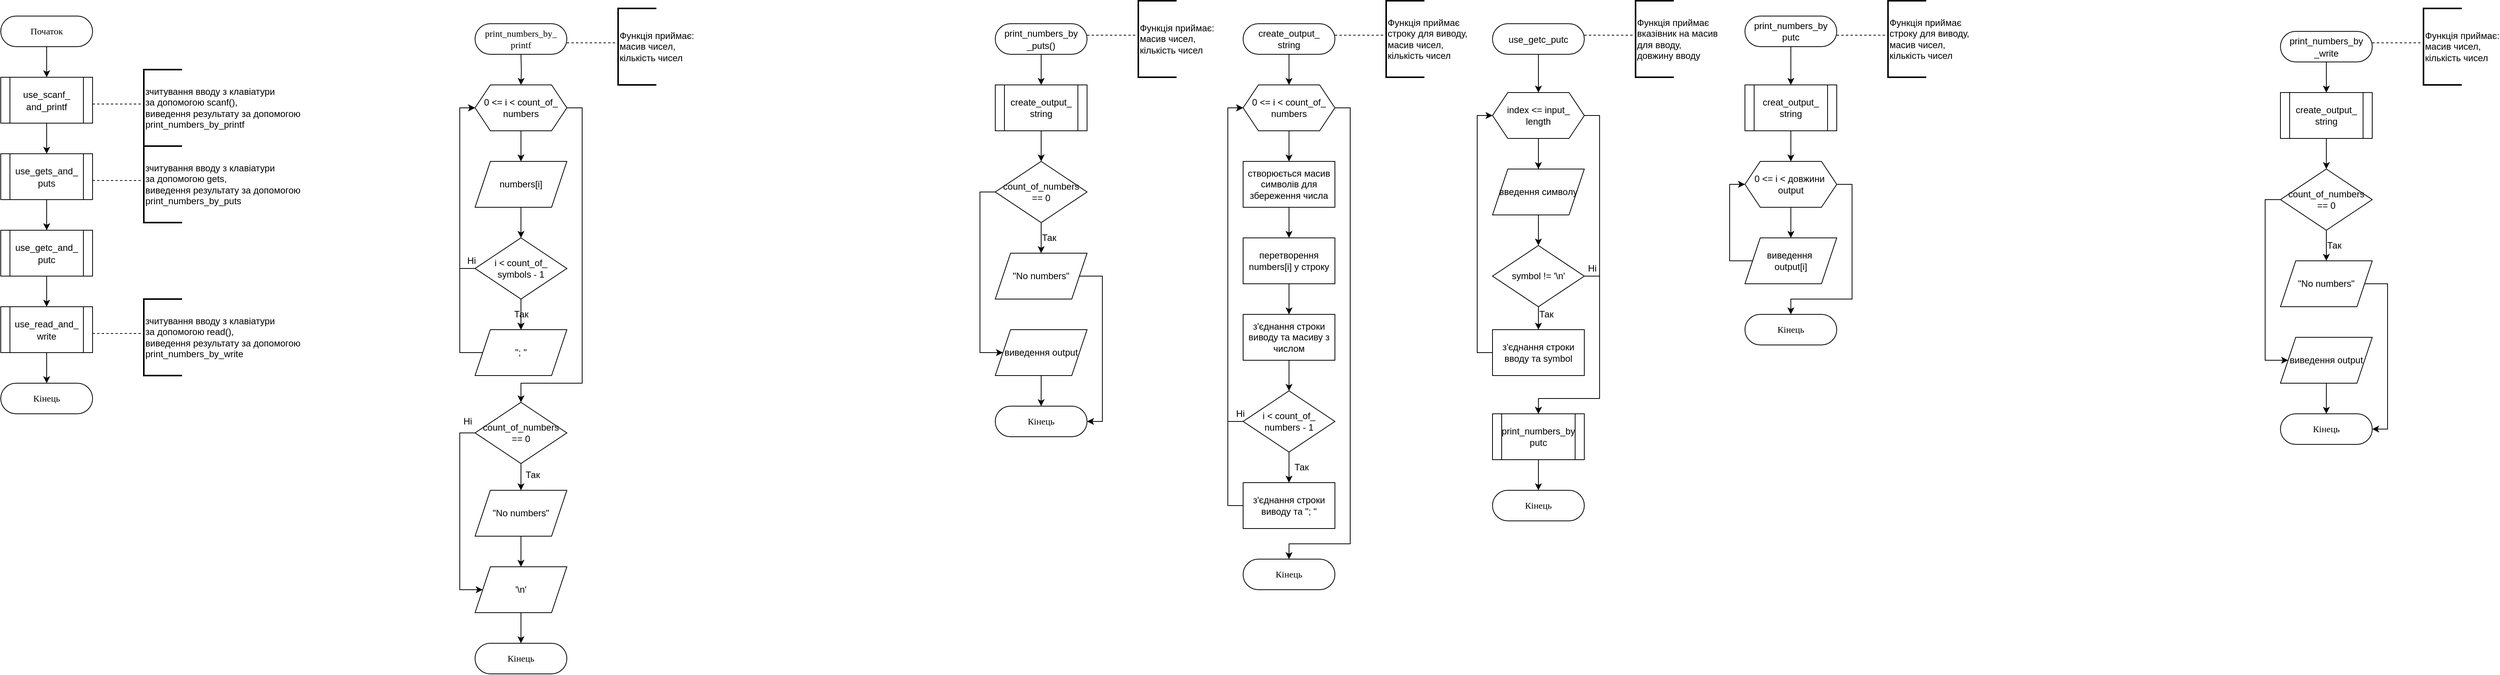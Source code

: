 <mxfile version="14.1.8" type="device"><diagram id="ARVw2j2SuOTrvKb-fKLx" name="Страница 1"><mxGraphModel dx="1704" dy="988" grid="1" gridSize="10" guides="1" tooltips="1" connect="1" arrows="1" fold="1" page="1" pageScale="1" pageWidth="827" pageHeight="1169" math="0" shadow="0"><root><mxCell id="0"/><mxCell id="1" parent="0"/><mxCell id="LQbQMRbtzFtswArZr4gi-9" style="edgeStyle=orthogonalEdgeStyle;rounded=0;orthogonalLoop=1;jettySize=auto;html=1;" parent="1" source="LQbQMRbtzFtswArZr4gi-2" target="LQbQMRbtzFtswArZr4gi-4" edge="1"><mxGeometry relative="1" as="geometry"/></mxCell><mxCell id="LQbQMRbtzFtswArZr4gi-2" value="Початок" style="rounded=1;whiteSpace=wrap;html=1;arcSize=50;fontFamily=Times New Roman;fontSize=12;" parent="1" vertex="1"><mxGeometry x="30" y="40" width="120" height="40" as="geometry"/></mxCell><mxCell id="LQbQMRbtzFtswArZr4gi-3" value="Кінець" style="rounded=1;whiteSpace=wrap;html=1;arcSize=50;fontFamily=Times New Roman;fontSize=12;" parent="1" vertex="1"><mxGeometry x="30" y="520" width="120" height="40" as="geometry"/></mxCell><mxCell id="LQbQMRbtzFtswArZr4gi-10" style="edgeStyle=orthogonalEdgeStyle;rounded=0;orthogonalLoop=1;jettySize=auto;html=1;exitX=0.5;exitY=1;exitDx=0;exitDy=0;" parent="1" source="LQbQMRbtzFtswArZr4gi-4" target="LQbQMRbtzFtswArZr4gi-5" edge="1"><mxGeometry relative="1" as="geometry"/></mxCell><mxCell id="LQbQMRbtzFtswArZr4gi-4" value="&lt;div style=&quot;line-height: 16px&quot;&gt;use_scanf_&lt;/div&gt;&lt;div style=&quot;line-height: 16px&quot;&gt;and_printf&lt;/div&gt;" style="shape=process;whiteSpace=wrap;html=1;backgroundOutline=1;align=center;" parent="1" vertex="1"><mxGeometry x="30" y="120" width="120" height="60" as="geometry"/></mxCell><mxCell id="LQbQMRbtzFtswArZr4gi-11" style="edgeStyle=orthogonalEdgeStyle;rounded=0;orthogonalLoop=1;jettySize=auto;html=1;exitX=0.5;exitY=1;exitDx=0;exitDy=0;entryX=0.5;entryY=0;entryDx=0;entryDy=0;" parent="1" source="LQbQMRbtzFtswArZr4gi-5" target="LQbQMRbtzFtswArZr4gi-6" edge="1"><mxGeometry relative="1" as="geometry"/></mxCell><mxCell id="LQbQMRbtzFtswArZr4gi-5" value="&lt;div style=&quot;line-height: 16px&quot;&gt;use_gets_and_&lt;/div&gt;&lt;div style=&quot;line-height: 16px&quot;&gt;puts&lt;/div&gt;" style="shape=process;whiteSpace=wrap;html=1;backgroundOutline=1;" parent="1" vertex="1"><mxGeometry x="30" y="220" width="120" height="60" as="geometry"/></mxCell><mxCell id="LQbQMRbtzFtswArZr4gi-12" style="edgeStyle=orthogonalEdgeStyle;rounded=0;orthogonalLoop=1;jettySize=auto;html=1;exitX=0.5;exitY=1;exitDx=0;exitDy=0;entryX=0.5;entryY=0;entryDx=0;entryDy=0;" parent="1" source="LQbQMRbtzFtswArZr4gi-6" target="LQbQMRbtzFtswArZr4gi-7" edge="1"><mxGeometry relative="1" as="geometry"/></mxCell><mxCell id="LQbQMRbtzFtswArZr4gi-6" value="&lt;div style=&quot;line-height: 16px&quot;&gt;use_getc_and_&lt;/div&gt;&lt;div style=&quot;line-height: 16px&quot;&gt;putc&lt;/div&gt;" style="shape=process;whiteSpace=wrap;html=1;backgroundOutline=1;" parent="1" vertex="1"><mxGeometry x="30" y="320" width="120" height="60" as="geometry"/></mxCell><mxCell id="LQbQMRbtzFtswArZr4gi-13" style="edgeStyle=orthogonalEdgeStyle;rounded=0;orthogonalLoop=1;jettySize=auto;html=1;exitX=0.5;exitY=1;exitDx=0;exitDy=0;entryX=0.5;entryY=0;entryDx=0;entryDy=0;" parent="1" source="LQbQMRbtzFtswArZr4gi-7" target="LQbQMRbtzFtswArZr4gi-3" edge="1"><mxGeometry relative="1" as="geometry"/></mxCell><mxCell id="LQbQMRbtzFtswArZr4gi-7" value="&lt;div style=&quot;line-height: 16px&quot;&gt;use_read_and_&lt;/div&gt;&lt;div style=&quot;line-height: 16px&quot;&gt;write&lt;/div&gt;" style="shape=process;whiteSpace=wrap;html=1;backgroundOutline=1;" parent="1" vertex="1"><mxGeometry x="30" y="420" width="120" height="60" as="geometry"/></mxCell><mxCell id="XEz2bBOTnRkemuuKloki-7" style="edgeStyle=orthogonalEdgeStyle;rounded=0;orthogonalLoop=1;jettySize=auto;html=1;exitX=0.5;exitY=1;exitDx=0;exitDy=0;" parent="1" target="XEz2bBOTnRkemuuKloki-2" edge="1"><mxGeometry relative="1" as="geometry"><mxPoint x="710" y="90" as="sourcePoint"/></mxGeometry></mxCell><mxCell id="XEz2bBOTnRkemuuKloki-9" style="edgeStyle=orthogonalEdgeStyle;rounded=0;orthogonalLoop=1;jettySize=auto;html=1;exitX=0.5;exitY=1;exitDx=0;exitDy=0;entryX=0.5;entryY=0;entryDx=0;entryDy=0;" parent="1" source="XEz2bBOTnRkemuuKloki-2" edge="1"><mxGeometry relative="1" as="geometry"><mxPoint x="710" y="230" as="targetPoint"/></mxGeometry></mxCell><mxCell id="XEz2bBOTnRkemuuKloki-24" style="edgeStyle=orthogonalEdgeStyle;rounded=0;orthogonalLoop=1;jettySize=auto;html=1;exitX=1;exitY=0.5;exitDx=0;exitDy=0;entryX=0.5;entryY=0;entryDx=0;entryDy=0;" parent="1" source="XEz2bBOTnRkemuuKloki-2" target="XEz2bBOTnRkemuuKloki-25" edge="1"><mxGeometry relative="1" as="geometry"><mxPoint x="800" y="540" as="targetPoint"/><Array as="points"><mxPoint x="790" y="160"/><mxPoint x="790" y="520"/><mxPoint x="710" y="520"/></Array></mxGeometry></mxCell><mxCell id="XEz2bBOTnRkemuuKloki-2" value="0 &amp;lt;= i &amp;lt; count_of_&lt;br&gt;numbers" style="shape=hexagon;perimeter=hexagonPerimeter2;whiteSpace=wrap;html=1;fixedSize=1;" parent="1" vertex="1"><mxGeometry x="650" y="130" width="120" height="60" as="geometry"/></mxCell><mxCell id="XEz2bBOTnRkemuuKloki-5" style="edgeStyle=orthogonalEdgeStyle;rounded=0;sketch=0;jumpStyle=sharp;orthogonalLoop=1;jettySize=auto;html=1;endArrow=none;endFill=0;dashed=1;entryX=0;entryY=0.5;entryDx=0;entryDy=0;entryPerimeter=0;" parent="1" target="XEz2bBOTnRkemuuKloki-6" edge="1"><mxGeometry relative="1" as="geometry"><mxPoint x="850" y="75.0" as="targetPoint"/><mxPoint x="770" y="75.0" as="sourcePoint"/><Array as="points"><mxPoint x="837" y="75.0"/></Array></mxGeometry></mxCell><mxCell id="XEz2bBOTnRkemuuKloki-6" value="Функція приймає:&lt;br&gt;масив чисел,&lt;br&gt;кількість чисел" style="strokeWidth=2;html=1;shape=mxgraph.flowchart.annotation_1;align=left;pointerEvents=1;" parent="1" vertex="1"><mxGeometry x="837" y="30.0" width="50" height="100" as="geometry"/></mxCell><mxCell id="XEz2bBOTnRkemuuKloki-12" style="edgeStyle=orthogonalEdgeStyle;rounded=0;orthogonalLoop=1;jettySize=auto;html=1;exitX=0.5;exitY=1;exitDx=0;exitDy=0;entryX=0.5;entryY=0;entryDx=0;entryDy=0;" parent="1" source="XEz2bBOTnRkemuuKloki-10" target="XEz2bBOTnRkemuuKloki-11" edge="1"><mxGeometry relative="1" as="geometry"/></mxCell><mxCell id="XEz2bBOTnRkemuuKloki-10" value="numbers[i]" style="shape=parallelogram;perimeter=parallelogramPerimeter;whiteSpace=wrap;html=1;fixedSize=1;" parent="1" vertex="1"><mxGeometry x="650" y="230" width="120" height="60" as="geometry"/></mxCell><mxCell id="XEz2bBOTnRkemuuKloki-14" style="edgeStyle=orthogonalEdgeStyle;rounded=0;orthogonalLoop=1;jettySize=auto;html=1;exitX=0.5;exitY=1;exitDx=0;exitDy=0;entryX=0.5;entryY=0;entryDx=0;entryDy=0;" parent="1" source="XEz2bBOTnRkemuuKloki-17" target="XEz2bBOTnRkemuuKloki-13" edge="1"><mxGeometry relative="1" as="geometry"/></mxCell><mxCell id="XEz2bBOTnRkemuuKloki-22" style="edgeStyle=orthogonalEdgeStyle;rounded=0;orthogonalLoop=1;jettySize=auto;html=1;exitX=0;exitY=0.5;exitDx=0;exitDy=0;entryX=0;entryY=0.5;entryDx=0;entryDy=0;" parent="1" source="XEz2bBOTnRkemuuKloki-11" target="XEz2bBOTnRkemuuKloki-2" edge="1"><mxGeometry relative="1" as="geometry"/></mxCell><mxCell id="XEz2bBOTnRkemuuKloki-23" style="edgeStyle=orthogonalEdgeStyle;rounded=0;orthogonalLoop=1;jettySize=auto;html=1;exitX=0.5;exitY=1;exitDx=0;exitDy=0;entryX=0.5;entryY=0;entryDx=0;entryDy=0;" parent="1" source="XEz2bBOTnRkemuuKloki-11" target="XEz2bBOTnRkemuuKloki-13" edge="1"><mxGeometry relative="1" as="geometry"/></mxCell><mxCell id="XEz2bBOTnRkemuuKloki-11" value="i &amp;lt; count_of_&lt;br&gt;symbols - 1" style="rhombus;whiteSpace=wrap;html=1;" parent="1" vertex="1"><mxGeometry x="650" y="330" width="120" height="80" as="geometry"/></mxCell><mxCell id="XEz2bBOTnRkemuuKloki-15" style="edgeStyle=orthogonalEdgeStyle;rounded=0;orthogonalLoop=1;jettySize=auto;html=1;exitX=0;exitY=0.5;exitDx=0;exitDy=0;entryX=0;entryY=0.5;entryDx=0;entryDy=0;" parent="1" source="XEz2bBOTnRkemuuKloki-13" target="XEz2bBOTnRkemuuKloki-2" edge="1"><mxGeometry relative="1" as="geometry"><Array as="points"><mxPoint x="630" y="480"/><mxPoint x="630" y="160"/></Array></mxGeometry></mxCell><mxCell id="XEz2bBOTnRkemuuKloki-13" value="&quot;; &quot;" style="shape=parallelogram;perimeter=parallelogramPerimeter;whiteSpace=wrap;html=1;fixedSize=1;" parent="1" vertex="1"><mxGeometry x="650" y="450" width="120" height="60" as="geometry"/></mxCell><mxCell id="XEz2bBOTnRkemuuKloki-17" value="Так" style="text;html=1;align=center;verticalAlign=middle;resizable=0;points=[];autosize=1;" parent="1" vertex="1"><mxGeometry x="695" y="420" width="30" height="20" as="geometry"/></mxCell><mxCell id="XEz2bBOTnRkemuuKloki-19" value="Ні" style="text;html=1;align=center;verticalAlign=middle;resizable=0;points=[];autosize=1;" parent="1" vertex="1"><mxGeometry x="630" y="350" width="30" height="20" as="geometry"/></mxCell><mxCell id="XEz2bBOTnRkemuuKloki-27" style="edgeStyle=orthogonalEdgeStyle;rounded=0;orthogonalLoop=1;jettySize=auto;html=1;exitX=0.5;exitY=1;exitDx=0;exitDy=0;entryX=0.5;entryY=0;entryDx=0;entryDy=0;" parent="1" source="XEz2bBOTnRkemuuKloki-25" target="XEz2bBOTnRkemuuKloki-26" edge="1"><mxGeometry relative="1" as="geometry"/></mxCell><mxCell id="XEz2bBOTnRkemuuKloki-29" style="edgeStyle=orthogonalEdgeStyle;rounded=0;orthogonalLoop=1;jettySize=auto;html=1;exitX=0;exitY=0.5;exitDx=0;exitDy=0;entryX=0;entryY=0.5;entryDx=0;entryDy=0;" parent="1" source="XEz2bBOTnRkemuuKloki-25" target="XEz2bBOTnRkemuuKloki-28" edge="1"><mxGeometry relative="1" as="geometry"><Array as="points"><mxPoint x="630" y="585"/><mxPoint x="630" y="790"/></Array></mxGeometry></mxCell><mxCell id="XEz2bBOTnRkemuuKloki-25" value="count_of_numbers&lt;br&gt;== 0" style="rhombus;whiteSpace=wrap;html=1;" parent="1" vertex="1"><mxGeometry x="650" y="545" width="120" height="80" as="geometry"/></mxCell><mxCell id="XEz2bBOTnRkemuuKloki-30" style="edgeStyle=orthogonalEdgeStyle;rounded=0;orthogonalLoop=1;jettySize=auto;html=1;exitX=0.5;exitY=1;exitDx=0;exitDy=0;entryX=0.5;entryY=0;entryDx=0;entryDy=0;" parent="1" source="XEz2bBOTnRkemuuKloki-26" target="XEz2bBOTnRkemuuKloki-28" edge="1"><mxGeometry relative="1" as="geometry"/></mxCell><mxCell id="XEz2bBOTnRkemuuKloki-26" value="&quot;No numbers&quot;" style="shape=parallelogram;perimeter=parallelogramPerimeter;whiteSpace=wrap;html=1;fixedSize=1;" parent="1" vertex="1"><mxGeometry x="650" y="660" width="120" height="60" as="geometry"/></mxCell><mxCell id="XEz2bBOTnRkemuuKloki-32" style="edgeStyle=orthogonalEdgeStyle;rounded=0;orthogonalLoop=1;jettySize=auto;html=1;exitX=0.5;exitY=1;exitDx=0;exitDy=0;entryX=0.5;entryY=0;entryDx=0;entryDy=0;" parent="1" source="XEz2bBOTnRkemuuKloki-28" target="XEz2bBOTnRkemuuKloki-31" edge="1"><mxGeometry relative="1" as="geometry"/></mxCell><mxCell id="XEz2bBOTnRkemuuKloki-28" value="'\n'" style="shape=parallelogram;perimeter=parallelogramPerimeter;whiteSpace=wrap;html=1;fixedSize=1;" parent="1" vertex="1"><mxGeometry x="650" y="760" width="120" height="60" as="geometry"/></mxCell><mxCell id="XEz2bBOTnRkemuuKloki-31" value="Кінець" style="rounded=1;whiteSpace=wrap;html=1;arcSize=50;fontFamily=Times New Roman;fontSize=12;" parent="1" vertex="1"><mxGeometry x="650" y="860" width="120" height="40" as="geometry"/></mxCell><mxCell id="XEz2bBOTnRkemuuKloki-49" style="edgeStyle=orthogonalEdgeStyle;rounded=0;orthogonalLoop=1;jettySize=auto;html=1;exitX=0.5;exitY=1;exitDx=0;exitDy=0;" parent="1" source="XEz2bBOTnRkemuuKloki-50" edge="1"><mxGeometry relative="1" as="geometry"><mxPoint x="1390" y="130" as="targetPoint"/></mxGeometry></mxCell><mxCell id="XEz2bBOTnRkemuuKloki-50" value="&lt;div style=&quot;line-height: 16px&quot;&gt;print_numbers_by&lt;/div&gt;&lt;div style=&quot;line-height: 16px&quot;&gt;_puts()&lt;/div&gt;" style="rounded=1;whiteSpace=wrap;html=1;arcSize=50;fontFamily=Helvetica;fontSize=12;fontColor=#000000;align=center;strokeColor=#000000;fillColor=#ffffff;" parent="1" vertex="1"><mxGeometry x="1330" y="50" width="120" height="40" as="geometry"/></mxCell><mxCell id="XEz2bBOTnRkemuuKloki-54" style="edgeStyle=orthogonalEdgeStyle;rounded=0;sketch=0;jumpStyle=sharp;orthogonalLoop=1;jettySize=auto;html=1;endArrow=none;endFill=0;dashed=1;entryX=0;entryY=0.5;entryDx=0;entryDy=0;entryPerimeter=0;" parent="1" target="XEz2bBOTnRkemuuKloki-55" edge="1"><mxGeometry relative="1" as="geometry"><mxPoint x="1530" y="65.0" as="targetPoint"/><mxPoint x="1450" y="65.0" as="sourcePoint"/><Array as="points"><mxPoint x="1517" y="65.0"/></Array></mxGeometry></mxCell><mxCell id="XEz2bBOTnRkemuuKloki-55" value="Функція приймає:&lt;br&gt;масив чисел,&lt;br&gt;кількість чисел" style="strokeWidth=2;html=1;shape=mxgraph.flowchart.annotation_1;align=left;pointerEvents=1;" parent="1" vertex="1"><mxGeometry x="1517" y="20.0" width="50" height="100" as="geometry"/></mxCell><mxCell id="XEz2bBOTnRkemuuKloki-76" style="edgeStyle=orthogonalEdgeStyle;rounded=0;orthogonalLoop=1;jettySize=auto;html=1;exitX=0.5;exitY=1;exitDx=0;exitDy=0;entryX=0.5;entryY=0;entryDx=0;entryDy=0;" parent="1" source="XEz2bBOTnRkemuuKloki-74" target="XEz2bBOTnRkemuuKloki-75" edge="1"><mxGeometry relative="1" as="geometry"/></mxCell><mxCell id="XEz2bBOTnRkemuuKloki-74" value="create_output_&lt;br&gt;string" style="shape=process;whiteSpace=wrap;html=1;backgroundOutline=1;" parent="1" vertex="1"><mxGeometry x="1330" y="130" width="120" height="60" as="geometry"/></mxCell><mxCell id="XEz2bBOTnRkemuuKloki-78" style="edgeStyle=orthogonalEdgeStyle;rounded=0;orthogonalLoop=1;jettySize=auto;html=1;exitX=0.5;exitY=1;exitDx=0;exitDy=0;entryX=0.5;entryY=0;entryDx=0;entryDy=0;" parent="1" source="XEz2bBOTnRkemuuKloki-75" target="XEz2bBOTnRkemuuKloki-77" edge="1"><mxGeometry relative="1" as="geometry"/></mxCell><mxCell id="XEz2bBOTnRkemuuKloki-85" style="edgeStyle=orthogonalEdgeStyle;rounded=0;orthogonalLoop=1;jettySize=auto;html=1;exitX=0;exitY=0.5;exitDx=0;exitDy=0;entryX=0;entryY=0.5;entryDx=0;entryDy=0;" parent="1" source="XEz2bBOTnRkemuuKloki-75" target="XEz2bBOTnRkemuuKloki-84" edge="1"><mxGeometry relative="1" as="geometry"><Array as="points"><mxPoint x="1310" y="270"/><mxPoint x="1310" y="480"/></Array></mxGeometry></mxCell><mxCell id="XEz2bBOTnRkemuuKloki-75" value="count_of_numbers&lt;br&gt;== 0" style="rhombus;whiteSpace=wrap;html=1;" parent="1" vertex="1"><mxGeometry x="1330" y="230" width="120" height="80" as="geometry"/></mxCell><mxCell id="XEz2bBOTnRkemuuKloki-99" style="edgeStyle=orthogonalEdgeStyle;rounded=0;orthogonalLoop=1;jettySize=auto;html=1;exitX=1;exitY=0.5;exitDx=0;exitDy=0;entryX=1;entryY=0.5;entryDx=0;entryDy=0;" parent="1" source="XEz2bBOTnRkemuuKloki-77" target="XEz2bBOTnRkemuuKloki-86" edge="1"><mxGeometry relative="1" as="geometry"><Array as="points"><mxPoint x="1470" y="380"/><mxPoint x="1470" y="570"/></Array></mxGeometry></mxCell><mxCell id="XEz2bBOTnRkemuuKloki-77" value="&quot;No numbers&quot;" style="shape=parallelogram;perimeter=parallelogramPerimeter;whiteSpace=wrap;html=1;fixedSize=1;" parent="1" vertex="1"><mxGeometry x="1330" y="350" width="120" height="60" as="geometry"/></mxCell><mxCell id="XEz2bBOTnRkemuuKloki-80" value="Так" style="text;html=1;align=center;verticalAlign=middle;resizable=0;points=[];autosize=1;" parent="1" vertex="1"><mxGeometry x="710" y="630" width="30" height="20" as="geometry"/></mxCell><mxCell id="XEz2bBOTnRkemuuKloki-82" value="Ні" style="text;html=1;align=center;verticalAlign=middle;resizable=0;points=[];autosize=1;" parent="1" vertex="1"><mxGeometry x="625" y="560" width="30" height="20" as="geometry"/></mxCell><mxCell id="XEz2bBOTnRkemuuKloki-83" value="Так" style="text;html=1;align=center;verticalAlign=middle;resizable=0;points=[];autosize=1;" parent="1" vertex="1"><mxGeometry x="1385" y="320" width="30" height="20" as="geometry"/></mxCell><mxCell id="XEz2bBOTnRkemuuKloki-87" style="edgeStyle=orthogonalEdgeStyle;rounded=0;orthogonalLoop=1;jettySize=auto;html=1;exitX=0.5;exitY=1;exitDx=0;exitDy=0;entryX=0.5;entryY=0;entryDx=0;entryDy=0;" parent="1" source="XEz2bBOTnRkemuuKloki-84" target="XEz2bBOTnRkemuuKloki-86" edge="1"><mxGeometry relative="1" as="geometry"/></mxCell><mxCell id="XEz2bBOTnRkemuuKloki-84" value="виведення output" style="shape=parallelogram;perimeter=parallelogramPerimeter;whiteSpace=wrap;html=1;fixedSize=1;" parent="1" vertex="1"><mxGeometry x="1330" y="450" width="120" height="60" as="geometry"/></mxCell><mxCell id="XEz2bBOTnRkemuuKloki-86" value="Кінець" style="rounded=1;whiteSpace=wrap;html=1;arcSize=50;fontFamily=Times New Roman;fontSize=12;" parent="1" vertex="1"><mxGeometry x="1330" y="550" width="120" height="40" as="geometry"/></mxCell><mxCell id="XEz2bBOTnRkemuuKloki-92" style="edgeStyle=orthogonalEdgeStyle;rounded=0;orthogonalLoop=1;jettySize=auto;html=1;exitX=0.5;exitY=1;exitDx=0;exitDy=0;entryX=0.5;entryY=0;entryDx=0;entryDy=0;" parent="1" source="XEz2bBOTnRkemuuKloki-88" target="XEz2bBOTnRkemuuKloki-91" edge="1"><mxGeometry relative="1" as="geometry"/></mxCell><mxCell id="XEz2bBOTnRkemuuKloki-88" value="create_output_&lt;br&gt;string" style="rounded=1;whiteSpace=wrap;html=1;arcSize=50;fontFamily=Helvetica;fontSize=12;fontColor=#000000;align=center;strokeColor=#000000;fillColor=#ffffff;" parent="1" vertex="1"><mxGeometry x="1654" y="50" width="120" height="40" as="geometry"/></mxCell><mxCell id="XEz2bBOTnRkemuuKloki-89" style="edgeStyle=orthogonalEdgeStyle;rounded=0;sketch=0;jumpStyle=sharp;orthogonalLoop=1;jettySize=auto;html=1;endArrow=none;endFill=0;dashed=1;entryX=0;entryY=0.5;entryDx=0;entryDy=0;entryPerimeter=0;" parent="1" target="XEz2bBOTnRkemuuKloki-90" edge="1"><mxGeometry relative="1" as="geometry"><mxPoint x="1854" y="65.0" as="targetPoint"/><mxPoint x="1774" y="65.0" as="sourcePoint"/><Array as="points"><mxPoint x="1841" y="65.0"/></Array></mxGeometry></mxCell><mxCell id="XEz2bBOTnRkemuuKloki-90" value="Функція приймає&lt;br&gt;строку для виводу,&lt;br&gt;масив чисел,&lt;br&gt;кількість чисел" style="strokeWidth=2;html=1;shape=mxgraph.flowchart.annotation_1;align=left;pointerEvents=1;" parent="1" vertex="1"><mxGeometry x="1841" y="20.0" width="50" height="100" as="geometry"/></mxCell><mxCell id="XEz2bBOTnRkemuuKloki-94" style="edgeStyle=orthogonalEdgeStyle;rounded=0;orthogonalLoop=1;jettySize=auto;html=1;exitX=0.5;exitY=1;exitDx=0;exitDy=0;entryX=0.5;entryY=0;entryDx=0;entryDy=0;" parent="1" source="XEz2bBOTnRkemuuKloki-91" target="XEz2bBOTnRkemuuKloki-93" edge="1"><mxGeometry relative="1" as="geometry"/></mxCell><mxCell id="XEz2bBOTnRkemuuKloki-114" style="edgeStyle=orthogonalEdgeStyle;rounded=0;orthogonalLoop=1;jettySize=auto;html=1;exitX=1;exitY=0.5;exitDx=0;exitDy=0;entryX=0.5;entryY=0;entryDx=0;entryDy=0;" parent="1" source="XEz2bBOTnRkemuuKloki-91" target="XEz2bBOTnRkemuuKloki-108" edge="1"><mxGeometry relative="1" as="geometry"><Array as="points"><mxPoint x="1794" y="160"/><mxPoint x="1794" y="730"/><mxPoint x="1714" y="730"/></Array></mxGeometry></mxCell><mxCell id="XEz2bBOTnRkemuuKloki-91" value="0 &amp;lt;= i &amp;lt; count_of_&lt;br&gt;numbers" style="shape=hexagon;perimeter=hexagonPerimeter2;whiteSpace=wrap;html=1;fixedSize=1;" parent="1" vertex="1"><mxGeometry x="1654" y="130" width="120" height="60" as="geometry"/></mxCell><mxCell id="XEz2bBOTnRkemuuKloki-96" style="edgeStyle=orthogonalEdgeStyle;rounded=0;orthogonalLoop=1;jettySize=auto;html=1;exitX=0.5;exitY=1;exitDx=0;exitDy=0;entryX=0.5;entryY=0;entryDx=0;entryDy=0;" parent="1" source="XEz2bBOTnRkemuuKloki-93" target="XEz2bBOTnRkemuuKloki-95" edge="1"><mxGeometry relative="1" as="geometry"/></mxCell><mxCell id="XEz2bBOTnRkemuuKloki-93" value="створюється масив символів для збереження числа" style="rounded=0;whiteSpace=wrap;html=1;" parent="1" vertex="1"><mxGeometry x="1654" y="230" width="120" height="60" as="geometry"/></mxCell><mxCell id="XEz2bBOTnRkemuuKloki-98" style="edgeStyle=orthogonalEdgeStyle;rounded=0;orthogonalLoop=1;jettySize=auto;html=1;exitX=0.5;exitY=1;exitDx=0;exitDy=0;entryX=0.5;entryY=0;entryDx=0;entryDy=0;" parent="1" source="XEz2bBOTnRkemuuKloki-95" target="XEz2bBOTnRkemuuKloki-97" edge="1"><mxGeometry relative="1" as="geometry"/></mxCell><mxCell id="XEz2bBOTnRkemuuKloki-95" value="перетворення numbers[i] у строку" style="rounded=0;whiteSpace=wrap;html=1;" parent="1" vertex="1"><mxGeometry x="1654" y="330" width="120" height="60" as="geometry"/></mxCell><mxCell id="XEz2bBOTnRkemuuKloki-101" style="edgeStyle=orthogonalEdgeStyle;rounded=0;orthogonalLoop=1;jettySize=auto;html=1;exitX=0.5;exitY=1;exitDx=0;exitDy=0;entryX=0.5;entryY=0;entryDx=0;entryDy=0;" parent="1" source="XEz2bBOTnRkemuuKloki-97" target="XEz2bBOTnRkemuuKloki-100" edge="1"><mxGeometry relative="1" as="geometry"/></mxCell><mxCell id="XEz2bBOTnRkemuuKloki-97" value="з'єднання строки виводу та масиву з числом" style="rounded=0;whiteSpace=wrap;html=1;" parent="1" vertex="1"><mxGeometry x="1654" y="430" width="120" height="60" as="geometry"/></mxCell><mxCell id="XEz2bBOTnRkemuuKloki-103" style="edgeStyle=orthogonalEdgeStyle;rounded=0;orthogonalLoop=1;jettySize=auto;html=1;exitX=0.5;exitY=1;exitDx=0;exitDy=0;entryX=0.5;entryY=0;entryDx=0;entryDy=0;" parent="1" source="XEz2bBOTnRkemuuKloki-100" target="XEz2bBOTnRkemuuKloki-102" edge="1"><mxGeometry relative="1" as="geometry"/></mxCell><mxCell id="XEz2bBOTnRkemuuKloki-111" style="edgeStyle=orthogonalEdgeStyle;rounded=0;orthogonalLoop=1;jettySize=auto;html=1;entryX=0;entryY=0.5;entryDx=0;entryDy=0;" parent="1" source="XEz2bBOTnRkemuuKloki-100" target="XEz2bBOTnRkemuuKloki-91" edge="1"><mxGeometry relative="1" as="geometry"><Array as="points"><mxPoint x="1634" y="570"/><mxPoint x="1634" y="160"/></Array></mxGeometry></mxCell><mxCell id="XEz2bBOTnRkemuuKloki-100" value="i &amp;lt; count_of_&lt;br&gt;numbers - 1" style="rhombus;whiteSpace=wrap;html=1;" parent="1" vertex="1"><mxGeometry x="1654" y="530" width="120" height="80" as="geometry"/></mxCell><mxCell id="XEz2bBOTnRkemuuKloki-113" style="edgeStyle=orthogonalEdgeStyle;rounded=0;orthogonalLoop=1;jettySize=auto;html=1;entryX=0;entryY=0.5;entryDx=0;entryDy=0;" parent="1" source="XEz2bBOTnRkemuuKloki-102" target="XEz2bBOTnRkemuuKloki-91" edge="1"><mxGeometry relative="1" as="geometry"><mxPoint x="1630" y="560" as="targetPoint"/><Array as="points"><mxPoint x="1634" y="680"/><mxPoint x="1634" y="160"/></Array></mxGeometry></mxCell><mxCell id="XEz2bBOTnRkemuuKloki-102" value="з'єднання строки виводу та &quot;; &quot;" style="rounded=0;whiteSpace=wrap;html=1;" parent="1" vertex="1"><mxGeometry x="1654" y="650" width="120" height="60" as="geometry"/></mxCell><mxCell id="XEz2bBOTnRkemuuKloki-108" value="Кінець" style="rounded=1;whiteSpace=wrap;html=1;arcSize=50;fontFamily=Times New Roman;fontSize=12;" parent="1" vertex="1"><mxGeometry x="1654" y="750" width="120" height="40" as="geometry"/></mxCell><mxCell id="XEz2bBOTnRkemuuKloki-110" value="Так" style="text;html=1;align=center;verticalAlign=middle;resizable=0;points=[];autosize=1;" parent="1" vertex="1"><mxGeometry x="1715" y="620" width="30" height="20" as="geometry"/></mxCell><mxCell id="XEz2bBOTnRkemuuKloki-112" value="Ні" style="text;html=1;align=center;verticalAlign=middle;resizable=0;points=[];autosize=1;" parent="1" vertex="1"><mxGeometry x="1635" y="550" width="30" height="20" as="geometry"/></mxCell><mxCell id="XEz2bBOTnRkemuuKloki-115" style="edgeStyle=orthogonalEdgeStyle;rounded=0;orthogonalLoop=1;jettySize=auto;html=1;exitX=0.5;exitY=1;exitDx=0;exitDy=0;entryX=0.5;entryY=0;entryDx=0;entryDy=0;" parent="1" source="XEz2bBOTnRkemuuKloki-116" edge="1"><mxGeometry relative="1" as="geometry"><mxPoint x="2040" y="140" as="targetPoint"/></mxGeometry></mxCell><mxCell id="XEz2bBOTnRkemuuKloki-116" value="&lt;div style=&quot;line-height: 16px&quot;&gt;use_getс_putс&lt;/div&gt;" style="rounded=1;whiteSpace=wrap;html=1;arcSize=50;fontFamily=Helvetica;fontSize=12;fontColor=#000000;align=center;strokeColor=#000000;fillColor=#ffffff;" parent="1" vertex="1"><mxGeometry x="1980" y="50" width="120" height="40" as="geometry"/></mxCell><mxCell id="XEz2bBOTnRkemuuKloki-117" style="edgeStyle=orthogonalEdgeStyle;rounded=0;sketch=0;jumpStyle=sharp;orthogonalLoop=1;jettySize=auto;html=1;endArrow=none;endFill=0;dashed=1;entryX=0;entryY=0.5;entryDx=0;entryDy=0;entryPerimeter=0;" parent="1" target="XEz2bBOTnRkemuuKloki-118" edge="1"><mxGeometry relative="1" as="geometry"><mxPoint x="2180" y="65.0" as="targetPoint"/><mxPoint x="2100" y="65.0" as="sourcePoint"/><Array as="points"><mxPoint x="2167" y="65.0"/></Array></mxGeometry></mxCell><mxCell id="XEz2bBOTnRkemuuKloki-118" value="Функція приймає&lt;br&gt;вказівник на масив&lt;br&gt;для вводу,&lt;br&gt;довжину вводу" style="strokeWidth=2;html=1;shape=mxgraph.flowchart.annotation_1;align=left;pointerEvents=1;" parent="1" vertex="1"><mxGeometry x="2167" y="20.0" width="50" height="100" as="geometry"/></mxCell><mxCell id="XEz2bBOTnRkemuuKloki-120" style="edgeStyle=orthogonalEdgeStyle;rounded=0;orthogonalLoop=1;jettySize=auto;html=1;exitX=0.5;exitY=1;exitDx=0;exitDy=0;entryX=0.5;entryY=0;entryDx=0;entryDy=0;" parent="1" source="XEz2bBOTnRkemuuKloki-121" target="XEz2bBOTnRkemuuKloki-123" edge="1"><mxGeometry relative="1" as="geometry"/></mxCell><mxCell id="XEz2bBOTnRkemuuKloki-121" value="print_numbers_by&lt;br&gt;putс" style="shape=process;whiteSpace=wrap;html=1;backgroundOutline=1;" parent="1" vertex="1"><mxGeometry x="1980" y="560" width="120" height="60" as="geometry"/></mxCell><mxCell id="XEz2bBOTnRkemuuKloki-123" value="Кінець" style="rounded=1;whiteSpace=wrap;html=1;arcSize=50;fontFamily=Times New Roman;fontSize=12;" parent="1" vertex="1"><mxGeometry x="1980" y="660" width="120" height="40" as="geometry"/></mxCell><mxCell id="XEz2bBOTnRkemuuKloki-149" style="edgeStyle=orthogonalEdgeStyle;rounded=0;orthogonalLoop=1;jettySize=auto;html=1;exitX=0.5;exitY=1;exitDx=0;exitDy=0;entryX=0.5;entryY=0;entryDx=0;entryDy=0;" parent="1" source="XEz2bBOTnRkemuuKloki-124" target="XEz2bBOTnRkemuuKloki-148" edge="1"><mxGeometry relative="1" as="geometry"/></mxCell><mxCell id="XEz2bBOTnRkemuuKloki-124" value="print_numbers_by&lt;br&gt;putс" style="rounded=1;whiteSpace=wrap;html=1;arcSize=50;fontFamily=Helvetica;fontSize=12;fontColor=#000000;align=center;strokeColor=#000000;fillColor=#ffffff;" parent="1" vertex="1"><mxGeometry x="2310" y="40" width="120" height="40" as="geometry"/></mxCell><mxCell id="XEz2bBOTnRkemuuKloki-129" style="edgeStyle=orthogonalEdgeStyle;rounded=0;orthogonalLoop=1;jettySize=auto;html=1;exitX=0.5;exitY=1;exitDx=0;exitDy=0;entryX=0.5;entryY=0;entryDx=0;entryDy=0;" parent="1" source="XEz2bBOTnRkemuuKloki-125" target="XEz2bBOTnRkemuuKloki-128" edge="1"><mxGeometry relative="1" as="geometry"/></mxCell><mxCell id="XEz2bBOTnRkemuuKloki-142" style="edgeStyle=orthogonalEdgeStyle;rounded=0;orthogonalLoop=1;jettySize=auto;html=1;exitX=1;exitY=0.5;exitDx=0;exitDy=0;entryX=0.5;entryY=0;entryDx=0;entryDy=0;" parent="1" source="XEz2bBOTnRkemuuKloki-125" target="XEz2bBOTnRkemuuKloki-121" edge="1"><mxGeometry relative="1" as="geometry"><Array as="points"><mxPoint x="2120" y="170"/><mxPoint x="2120" y="540"/><mxPoint x="2040" y="540"/></Array></mxGeometry></mxCell><mxCell id="XEz2bBOTnRkemuuKloki-125" value="index &amp;lt;= input_&lt;br&gt;length" style="shape=hexagon;perimeter=hexagonPerimeter2;whiteSpace=wrap;html=1;fixedSize=1;" parent="1" vertex="1"><mxGeometry x="1980" y="140" width="120" height="60" as="geometry"/></mxCell><mxCell id="XEz2bBOTnRkemuuKloki-131" style="edgeStyle=orthogonalEdgeStyle;rounded=0;orthogonalLoop=1;jettySize=auto;html=1;entryX=0.5;entryY=0;entryDx=0;entryDy=0;" parent="1" source="XEz2bBOTnRkemuuKloki-128" target="XEz2bBOTnRkemuuKloki-130" edge="1"><mxGeometry relative="1" as="geometry"/></mxCell><mxCell id="XEz2bBOTnRkemuuKloki-128" value="введення символу" style="shape=parallelogram;perimeter=parallelogramPerimeter;whiteSpace=wrap;html=1;fixedSize=1;" parent="1" vertex="1"><mxGeometry x="1980" y="240" width="120" height="60" as="geometry"/></mxCell><mxCell id="XEz2bBOTnRkemuuKloki-139" style="edgeStyle=orthogonalEdgeStyle;rounded=0;orthogonalLoop=1;jettySize=auto;html=1;exitX=0.5;exitY=1;exitDx=0;exitDy=0;entryX=0.5;entryY=0;entryDx=0;entryDy=0;" parent="1" source="XEz2bBOTnRkemuuKloki-130" target="XEz2bBOTnRkemuuKloki-138" edge="1"><mxGeometry relative="1" as="geometry"/></mxCell><mxCell id="XEz2bBOTnRkemuuKloki-144" style="edgeStyle=orthogonalEdgeStyle;rounded=0;orthogonalLoop=1;jettySize=auto;html=1;exitX=1;exitY=0.5;exitDx=0;exitDy=0;" parent="1" source="XEz2bBOTnRkemuuKloki-130" edge="1"><mxGeometry relative="1" as="geometry"><mxPoint x="2040" y="560" as="targetPoint"/><Array as="points"><mxPoint x="2120" y="380"/><mxPoint x="2120" y="540"/><mxPoint x="2040" y="540"/></Array></mxGeometry></mxCell><mxCell id="XEz2bBOTnRkemuuKloki-130" value="symbol != '\n'" style="rhombus;whiteSpace=wrap;html=1;" parent="1" vertex="1"><mxGeometry x="1980" y="340" width="120" height="80" as="geometry"/></mxCell><mxCell id="XEz2bBOTnRkemuuKloki-141" style="edgeStyle=orthogonalEdgeStyle;rounded=0;orthogonalLoop=1;jettySize=auto;html=1;exitX=0;exitY=0.5;exitDx=0;exitDy=0;entryX=0;entryY=0.5;entryDx=0;entryDy=0;" parent="1" source="XEz2bBOTnRkemuuKloki-138" target="XEz2bBOTnRkemuuKloki-125" edge="1"><mxGeometry relative="1" as="geometry"/></mxCell><mxCell id="XEz2bBOTnRkemuuKloki-138" value="з'єднання строки вводу та symbol" style="rounded=0;whiteSpace=wrap;html=1;" parent="1" vertex="1"><mxGeometry x="1980" y="450" width="120" height="60" as="geometry"/></mxCell><mxCell id="XEz2bBOTnRkemuuKloki-140" value="Так" style="text;html=1;align=center;verticalAlign=middle;resizable=0;points=[];autosize=1;" parent="1" vertex="1"><mxGeometry x="2035" y="420" width="30" height="20" as="geometry"/></mxCell><mxCell id="XEz2bBOTnRkemuuKloki-145" value="Ні" style="text;html=1;align=center;verticalAlign=middle;resizable=0;points=[];autosize=1;" parent="1" vertex="1"><mxGeometry x="2095" y="360" width="30" height="20" as="geometry"/></mxCell><mxCell id="XEz2bBOTnRkemuuKloki-146" style="edgeStyle=orthogonalEdgeStyle;rounded=0;sketch=0;jumpStyle=sharp;orthogonalLoop=1;jettySize=auto;html=1;endArrow=none;endFill=0;dashed=1;entryX=0;entryY=0.5;entryDx=0;entryDy=0;entryPerimeter=0;" parent="1" target="XEz2bBOTnRkemuuKloki-147" edge="1"><mxGeometry relative="1" as="geometry"><mxPoint x="2510" y="65.0" as="targetPoint"/><mxPoint x="2430" y="65.0" as="sourcePoint"/><Array as="points"><mxPoint x="2497" y="65.0"/></Array></mxGeometry></mxCell><mxCell id="XEz2bBOTnRkemuuKloki-147" value="Функція приймає&lt;br&gt;строку для виводу,&lt;br&gt;масив чисел,&lt;br&gt;кількість чисел" style="strokeWidth=2;html=1;shape=mxgraph.flowchart.annotation_1;align=left;pointerEvents=1;" parent="1" vertex="1"><mxGeometry x="2497" y="20.0" width="50" height="100" as="geometry"/></mxCell><mxCell id="XEz2bBOTnRkemuuKloki-151" style="edgeStyle=orthogonalEdgeStyle;rounded=0;orthogonalLoop=1;jettySize=auto;html=1;exitX=0.5;exitY=1;exitDx=0;exitDy=0;" parent="1" source="XEz2bBOTnRkemuuKloki-148" target="XEz2bBOTnRkemuuKloki-150" edge="1"><mxGeometry relative="1" as="geometry"/></mxCell><mxCell id="XEz2bBOTnRkemuuKloki-148" value="creat_output_&lt;br&gt;string" style="shape=process;whiteSpace=wrap;html=1;backgroundOutline=1;" parent="1" vertex="1"><mxGeometry x="2310" y="130" width="120" height="60" as="geometry"/></mxCell><mxCell id="XEz2bBOTnRkemuuKloki-153" style="edgeStyle=orthogonalEdgeStyle;rounded=0;orthogonalLoop=1;jettySize=auto;html=1;exitX=0.5;exitY=1;exitDx=0;exitDy=0;entryX=0.5;entryY=0;entryDx=0;entryDy=0;" parent="1" source="XEz2bBOTnRkemuuKloki-150" target="XEz2bBOTnRkemuuKloki-152" edge="1"><mxGeometry relative="1" as="geometry"/></mxCell><mxCell id="XEz2bBOTnRkemuuKloki-157" style="edgeStyle=orthogonalEdgeStyle;rounded=0;orthogonalLoop=1;jettySize=auto;html=1;exitX=1;exitY=0.5;exitDx=0;exitDy=0;entryX=0.5;entryY=0;entryDx=0;entryDy=0;" parent="1" source="XEz2bBOTnRkemuuKloki-150" target="XEz2bBOTnRkemuuKloki-156" edge="1"><mxGeometry relative="1" as="geometry"><Array as="points"><mxPoint x="2450" y="260"/><mxPoint x="2450" y="410"/><mxPoint x="2370" y="410"/></Array></mxGeometry></mxCell><mxCell id="XEz2bBOTnRkemuuKloki-150" value="0 &amp;lt;= i &amp;lt; довжини&amp;nbsp;&lt;br&gt;output" style="shape=hexagon;perimeter=hexagonPerimeter2;whiteSpace=wrap;html=1;fixedSize=1;" parent="1" vertex="1"><mxGeometry x="2310" y="230" width="120" height="60" as="geometry"/></mxCell><mxCell id="XEz2bBOTnRkemuuKloki-155" style="edgeStyle=orthogonalEdgeStyle;rounded=0;orthogonalLoop=1;jettySize=auto;html=1;exitX=0;exitY=0.5;exitDx=0;exitDy=0;entryX=0;entryY=0.5;entryDx=0;entryDy=0;" parent="1" source="XEz2bBOTnRkemuuKloki-152" target="XEz2bBOTnRkemuuKloki-150" edge="1"><mxGeometry relative="1" as="geometry"><Array as="points"><mxPoint x="2290" y="360"/><mxPoint x="2290" y="260"/></Array></mxGeometry></mxCell><mxCell id="XEz2bBOTnRkemuuKloki-152" value="виведення&amp;nbsp;&lt;br&gt;output[i]" style="shape=parallelogram;perimeter=parallelogramPerimeter;whiteSpace=wrap;html=1;fixedSize=1;" parent="1" vertex="1"><mxGeometry x="2310" y="330" width="120" height="60" as="geometry"/></mxCell><mxCell id="XEz2bBOTnRkemuuKloki-156" value="Кінець" style="rounded=1;whiteSpace=wrap;html=1;arcSize=50;fontFamily=Times New Roman;fontSize=12;" parent="1" vertex="1"><mxGeometry x="2310" y="430" width="120" height="40" as="geometry"/></mxCell><mxCell id="XEz2bBOTnRkemuuKloki-167" style="edgeStyle=orthogonalEdgeStyle;rounded=0;orthogonalLoop=1;jettySize=auto;html=1;exitX=0.5;exitY=1;exitDx=0;exitDy=0;" parent="1" source="XEz2bBOTnRkemuuKloki-168" edge="1"><mxGeometry relative="1" as="geometry"><mxPoint x="3070" y="140" as="targetPoint"/></mxGeometry></mxCell><mxCell id="XEz2bBOTnRkemuuKloki-168" value="&lt;div style=&quot;line-height: 16px&quot;&gt;print_numbers_by&lt;/div&gt;&lt;div style=&quot;line-height: 16px&quot;&gt;_write&lt;/div&gt;" style="rounded=1;whiteSpace=wrap;html=1;arcSize=50;fontFamily=Helvetica;fontSize=12;fontColor=#000000;align=center;strokeColor=#000000;fillColor=#ffffff;" parent="1" vertex="1"><mxGeometry x="3010" y="60" width="120" height="40" as="geometry"/></mxCell><mxCell id="XEz2bBOTnRkemuuKloki-169" style="edgeStyle=orthogonalEdgeStyle;rounded=0;sketch=0;jumpStyle=sharp;orthogonalLoop=1;jettySize=auto;html=1;endArrow=none;endFill=0;dashed=1;entryX=0;entryY=0.5;entryDx=0;entryDy=0;entryPerimeter=0;" parent="1" target="XEz2bBOTnRkemuuKloki-170" edge="1"><mxGeometry relative="1" as="geometry"><mxPoint x="3210" y="75.0" as="targetPoint"/><mxPoint x="3130" y="75.0" as="sourcePoint"/><Array as="points"><mxPoint x="3197" y="75.0"/></Array></mxGeometry></mxCell><mxCell id="XEz2bBOTnRkemuuKloki-170" value="Функція приймає:&lt;br&gt;масив чисел,&lt;br&gt;кількість чисел" style="strokeWidth=2;html=1;shape=mxgraph.flowchart.annotation_1;align=left;pointerEvents=1;" parent="1" vertex="1"><mxGeometry x="3197" y="30.0" width="50" height="100" as="geometry"/></mxCell><mxCell id="XEz2bBOTnRkemuuKloki-171" style="edgeStyle=orthogonalEdgeStyle;rounded=0;orthogonalLoop=1;jettySize=auto;html=1;exitX=0.5;exitY=1;exitDx=0;exitDy=0;entryX=0.5;entryY=0;entryDx=0;entryDy=0;" parent="1" source="XEz2bBOTnRkemuuKloki-172" target="XEz2bBOTnRkemuuKloki-175" edge="1"><mxGeometry relative="1" as="geometry"/></mxCell><mxCell id="XEz2bBOTnRkemuuKloki-172" value="create_output_&lt;br&gt;string" style="shape=process;whiteSpace=wrap;html=1;backgroundOutline=1;" parent="1" vertex="1"><mxGeometry x="3010" y="140" width="120" height="60" as="geometry"/></mxCell><mxCell id="XEz2bBOTnRkemuuKloki-173" style="edgeStyle=orthogonalEdgeStyle;rounded=0;orthogonalLoop=1;jettySize=auto;html=1;exitX=0.5;exitY=1;exitDx=0;exitDy=0;entryX=0.5;entryY=0;entryDx=0;entryDy=0;" parent="1" source="XEz2bBOTnRkemuuKloki-175" target="XEz2bBOTnRkemuuKloki-177" edge="1"><mxGeometry relative="1" as="geometry"/></mxCell><mxCell id="XEz2bBOTnRkemuuKloki-174" style="edgeStyle=orthogonalEdgeStyle;rounded=0;orthogonalLoop=1;jettySize=auto;html=1;exitX=0;exitY=0.5;exitDx=0;exitDy=0;entryX=0;entryY=0.5;entryDx=0;entryDy=0;" parent="1" source="XEz2bBOTnRkemuuKloki-175" target="XEz2bBOTnRkemuuKloki-180" edge="1"><mxGeometry relative="1" as="geometry"><Array as="points"><mxPoint x="2990" y="280"/><mxPoint x="2990" y="490"/></Array></mxGeometry></mxCell><mxCell id="XEz2bBOTnRkemuuKloki-175" value="count_of_numbers&lt;br&gt;== 0" style="rhombus;whiteSpace=wrap;html=1;" parent="1" vertex="1"><mxGeometry x="3010" y="240" width="120" height="80" as="geometry"/></mxCell><mxCell id="XEz2bBOTnRkemuuKloki-176" style="edgeStyle=orthogonalEdgeStyle;rounded=0;orthogonalLoop=1;jettySize=auto;html=1;exitX=1;exitY=0.5;exitDx=0;exitDy=0;entryX=1;entryY=0.5;entryDx=0;entryDy=0;" parent="1" source="XEz2bBOTnRkemuuKloki-177" target="XEz2bBOTnRkemuuKloki-181" edge="1"><mxGeometry relative="1" as="geometry"><Array as="points"><mxPoint x="3150" y="390"/><mxPoint x="3150" y="580"/></Array></mxGeometry></mxCell><mxCell id="XEz2bBOTnRkemuuKloki-177" value="&quot;No numbers&quot;" style="shape=parallelogram;perimeter=parallelogramPerimeter;whiteSpace=wrap;html=1;fixedSize=1;" parent="1" vertex="1"><mxGeometry x="3010" y="360" width="120" height="60" as="geometry"/></mxCell><mxCell id="XEz2bBOTnRkemuuKloki-178" value="Так" style="text;html=1;align=center;verticalAlign=middle;resizable=0;points=[];autosize=1;" parent="1" vertex="1"><mxGeometry x="3065" y="330" width="30" height="20" as="geometry"/></mxCell><mxCell id="XEz2bBOTnRkemuuKloki-179" style="edgeStyle=orthogonalEdgeStyle;rounded=0;orthogonalLoop=1;jettySize=auto;html=1;exitX=0.5;exitY=1;exitDx=0;exitDy=0;entryX=0.5;entryY=0;entryDx=0;entryDy=0;" parent="1" source="XEz2bBOTnRkemuuKloki-180" target="XEz2bBOTnRkemuuKloki-181" edge="1"><mxGeometry relative="1" as="geometry"/></mxCell><mxCell id="XEz2bBOTnRkemuuKloki-180" value="виведення output" style="shape=parallelogram;perimeter=parallelogramPerimeter;whiteSpace=wrap;html=1;fixedSize=1;" parent="1" vertex="1"><mxGeometry x="3010" y="460" width="120" height="60" as="geometry"/></mxCell><mxCell id="XEz2bBOTnRkemuuKloki-181" value="Кінець" style="rounded=1;whiteSpace=wrap;html=1;arcSize=50;fontFamily=Times New Roman;fontSize=12;" parent="1" vertex="1"><mxGeometry x="3010" y="560" width="120" height="40" as="geometry"/></mxCell><mxCell id="XEz2bBOTnRkemuuKloki-183" style="edgeStyle=orthogonalEdgeStyle;rounded=0;sketch=0;jumpStyle=sharp;orthogonalLoop=1;jettySize=auto;html=1;endArrow=none;endFill=0;dashed=1;entryX=0;entryY=0.5;entryDx=0;entryDy=0;entryPerimeter=0;" parent="1" target="XEz2bBOTnRkemuuKloki-184" edge="1"><mxGeometry relative="1" as="geometry"><mxPoint x="230" y="155.0" as="targetPoint"/><mxPoint x="150" y="155.0" as="sourcePoint"/><Array as="points"><mxPoint x="217" y="155.0"/></Array></mxGeometry></mxCell><mxCell id="XEz2bBOTnRkemuuKloki-184" value="зчитування вводу з клавіатури&lt;br&gt;за допомогою scanf(),&lt;br&gt;виведення результату за допомогою&lt;br&gt;print_numbers_by_printf" style="strokeWidth=2;html=1;shape=mxgraph.flowchart.annotation_1;align=left;pointerEvents=1;" parent="1" vertex="1"><mxGeometry x="217" y="110.0" width="50" height="100" as="geometry"/></mxCell><mxCell id="XEz2bBOTnRkemuuKloki-189" value="print_numbers_by_&lt;br&gt;printf" style="rounded=1;whiteSpace=wrap;html=1;arcSize=50;fontFamily=Times New Roman;fontSize=12;" parent="1" vertex="1"><mxGeometry x="650" y="50" width="120" height="40" as="geometry"/></mxCell><mxCell id="XEz2bBOTnRkemuuKloki-191" style="edgeStyle=orthogonalEdgeStyle;rounded=0;sketch=0;jumpStyle=sharp;orthogonalLoop=1;jettySize=auto;html=1;endArrow=none;endFill=0;dashed=1;entryX=0;entryY=0.5;entryDx=0;entryDy=0;entryPerimeter=0;" parent="1" target="XEz2bBOTnRkemuuKloki-192" edge="1"><mxGeometry relative="1" as="geometry"><mxPoint x="230" y="255.0" as="targetPoint"/><mxPoint x="150" y="255.0" as="sourcePoint"/><Array as="points"><mxPoint x="217" y="255.0"/></Array></mxGeometry></mxCell><mxCell id="XEz2bBOTnRkemuuKloki-192" value="зчитування вводу з клавіатури&lt;br&gt;за допомогою gets,&lt;br&gt;виведення результату за допомогою&amp;nbsp;&lt;br&gt;print_numbers_by_puts" style="strokeWidth=2;html=1;shape=mxgraph.flowchart.annotation_1;align=left;pointerEvents=1;rounded=0;" parent="1" vertex="1"><mxGeometry x="217" y="210.0" width="50" height="100" as="geometry"/></mxCell><mxCell id="XEz2bBOTnRkemuuKloki-194" style="edgeStyle=orthogonalEdgeStyle;rounded=0;sketch=0;jumpStyle=sharp;orthogonalLoop=1;jettySize=auto;html=1;endArrow=none;endFill=0;dashed=1;entryX=0;entryY=0.5;entryDx=0;entryDy=0;entryPerimeter=0;" parent="1" target="XEz2bBOTnRkemuuKloki-195" edge="1"><mxGeometry relative="1" as="geometry"><mxPoint x="230" y="455.0" as="targetPoint"/><mxPoint x="150" y="455.0" as="sourcePoint"/><Array as="points"><mxPoint x="217" y="455.0"/></Array></mxGeometry></mxCell><mxCell id="XEz2bBOTnRkemuuKloki-195" value="зчитування вводу з клавіатури&lt;br&gt;за допомогою read(),&lt;br&gt;виведення результату за допомогою&lt;br&gt;print_numbers_by_write" style="strokeWidth=2;html=1;shape=mxgraph.flowchart.annotation_1;align=left;pointerEvents=1;rounded=0;" parent="1" vertex="1"><mxGeometry x="217" y="410.0" width="50" height="100" as="geometry"/></mxCell></root></mxGraphModel></diagram></mxfile>